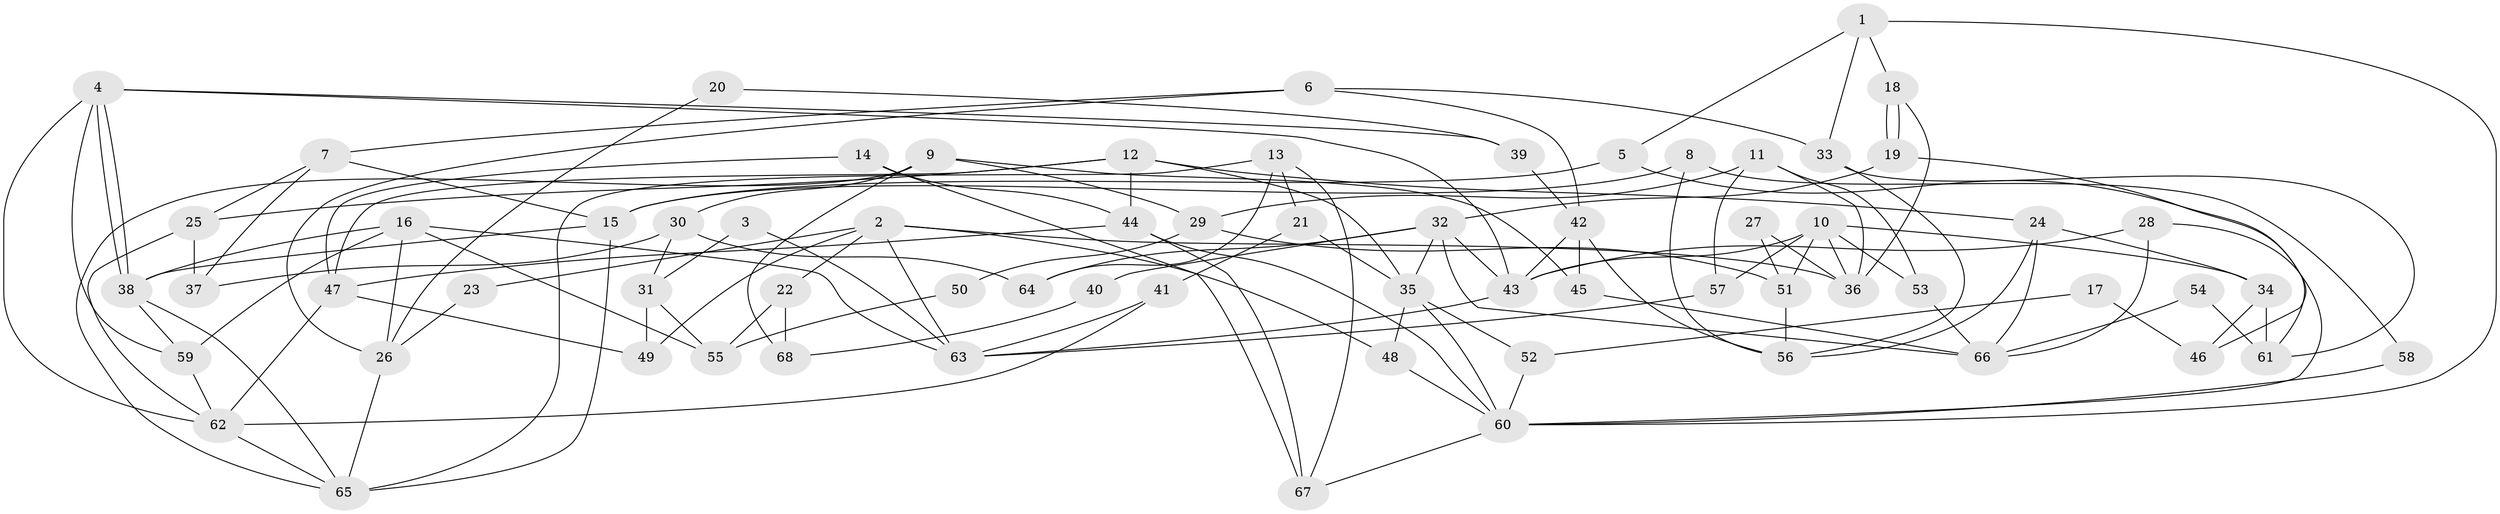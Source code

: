 // coarse degree distribution, {11: 0.043478260869565216, 3: 0.13043478260869565, 9: 0.08695652173913043, 7: 0.13043478260869565, 5: 0.21739130434782608, 6: 0.08695652173913043, 4: 0.21739130434782608, 8: 0.08695652173913043}
// Generated by graph-tools (version 1.1) at 2025/50/03/04/25 22:50:53]
// undirected, 68 vertices, 136 edges
graph export_dot {
  node [color=gray90,style=filled];
  1;
  2;
  3;
  4;
  5;
  6;
  7;
  8;
  9;
  10;
  11;
  12;
  13;
  14;
  15;
  16;
  17;
  18;
  19;
  20;
  21;
  22;
  23;
  24;
  25;
  26;
  27;
  28;
  29;
  30;
  31;
  32;
  33;
  34;
  35;
  36;
  37;
  38;
  39;
  40;
  41;
  42;
  43;
  44;
  45;
  46;
  47;
  48;
  49;
  50;
  51;
  52;
  53;
  54;
  55;
  56;
  57;
  58;
  59;
  60;
  61;
  62;
  63;
  64;
  65;
  66;
  67;
  68;
  1 -- 33;
  1 -- 60;
  1 -- 5;
  1 -- 18;
  2 -- 63;
  2 -- 48;
  2 -- 22;
  2 -- 23;
  2 -- 36;
  2 -- 49;
  3 -- 31;
  3 -- 63;
  4 -- 59;
  4 -- 38;
  4 -- 38;
  4 -- 39;
  4 -- 43;
  4 -- 62;
  5 -- 15;
  5 -- 61;
  6 -- 42;
  6 -- 7;
  6 -- 26;
  6 -- 33;
  7 -- 15;
  7 -- 25;
  7 -- 37;
  8 -- 56;
  8 -- 15;
  8 -- 58;
  9 -- 45;
  9 -- 65;
  9 -- 29;
  9 -- 30;
  9 -- 68;
  10 -- 36;
  10 -- 43;
  10 -- 34;
  10 -- 51;
  10 -- 53;
  10 -- 57;
  11 -- 36;
  11 -- 29;
  11 -- 53;
  11 -- 57;
  12 -- 35;
  12 -- 47;
  12 -- 24;
  12 -- 25;
  12 -- 44;
  13 -- 65;
  13 -- 21;
  13 -- 64;
  13 -- 67;
  14 -- 44;
  14 -- 67;
  14 -- 47;
  15 -- 38;
  15 -- 65;
  16 -- 59;
  16 -- 26;
  16 -- 38;
  16 -- 55;
  16 -- 63;
  17 -- 52;
  17 -- 46;
  18 -- 19;
  18 -- 19;
  18 -- 36;
  19 -- 32;
  19 -- 46;
  20 -- 26;
  20 -- 39;
  21 -- 41;
  21 -- 35;
  22 -- 55;
  22 -- 68;
  23 -- 26;
  24 -- 66;
  24 -- 34;
  24 -- 56;
  25 -- 62;
  25 -- 37;
  26 -- 65;
  27 -- 36;
  27 -- 51;
  28 -- 43;
  28 -- 66;
  28 -- 60;
  29 -- 51;
  29 -- 50;
  30 -- 37;
  30 -- 31;
  30 -- 64;
  31 -- 49;
  31 -- 55;
  32 -- 64;
  32 -- 43;
  32 -- 35;
  32 -- 40;
  32 -- 66;
  33 -- 61;
  33 -- 56;
  34 -- 46;
  34 -- 61;
  35 -- 60;
  35 -- 48;
  35 -- 52;
  38 -- 59;
  38 -- 65;
  39 -- 42;
  40 -- 68;
  41 -- 63;
  41 -- 62;
  42 -- 56;
  42 -- 43;
  42 -- 45;
  43 -- 63;
  44 -- 67;
  44 -- 47;
  44 -- 60;
  45 -- 66;
  47 -- 49;
  47 -- 62;
  48 -- 60;
  50 -- 55;
  51 -- 56;
  52 -- 60;
  53 -- 66;
  54 -- 66;
  54 -- 61;
  57 -- 63;
  58 -- 60;
  59 -- 62;
  60 -- 67;
  62 -- 65;
}
